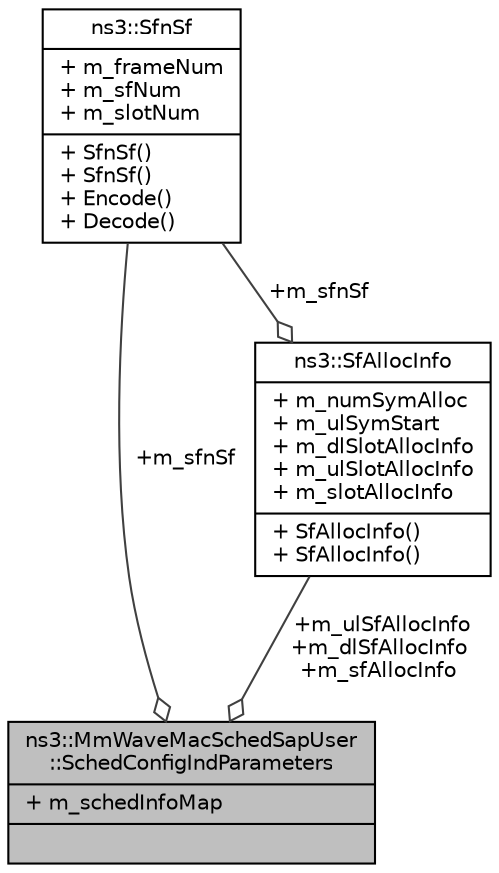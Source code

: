digraph "ns3::MmWaveMacSchedSapUser::SchedConfigIndParameters"
{
  edge [fontname="Helvetica",fontsize="10",labelfontname="Helvetica",labelfontsize="10"];
  node [fontname="Helvetica",fontsize="10",shape=record];
  Node1 [label="{ns3::MmWaveMacSchedSapUser\l::SchedConfigIndParameters\n|+ m_schedInfoMap\l|}",height=0.2,width=0.4,color="black", fillcolor="grey75", style="filled", fontcolor="black"];
  Node2 -> Node1 [color="grey25",fontsize="10",style="solid",label=" +m_ulSfAllocInfo\n+m_dlSfAllocInfo\n+m_sfAllocInfo" ,arrowhead="odiamond"];
  Node2 [label="{ns3::SfAllocInfo\n|+ m_numSymAlloc\l+ m_ulSymStart\l+ m_dlSlotAllocInfo\l+ m_ulSlotAllocInfo\l+ m_slotAllocInfo\l|+ SfAllocInfo()\l+ SfAllocInfo()\l}",height=0.2,width=0.4,color="black", fillcolor="white", style="filled",URL="$df/d3e/structns3_1_1SfAllocInfo.html"];
  Node3 -> Node2 [color="grey25",fontsize="10",style="solid",label=" +m_sfnSf" ,arrowhead="odiamond"];
  Node3 [label="{ns3::SfnSf\n|+ m_frameNum\l+ m_sfNum\l+ m_slotNum\l|+ SfnSf()\l+ SfnSf()\l+ Encode()\l+ Decode()\l}",height=0.2,width=0.4,color="black", fillcolor="white", style="filled",URL="$d6/d81/structns3_1_1SfnSf.html"];
  Node3 -> Node1 [color="grey25",fontsize="10",style="solid",label=" +m_sfnSf" ,arrowhead="odiamond"];
}
